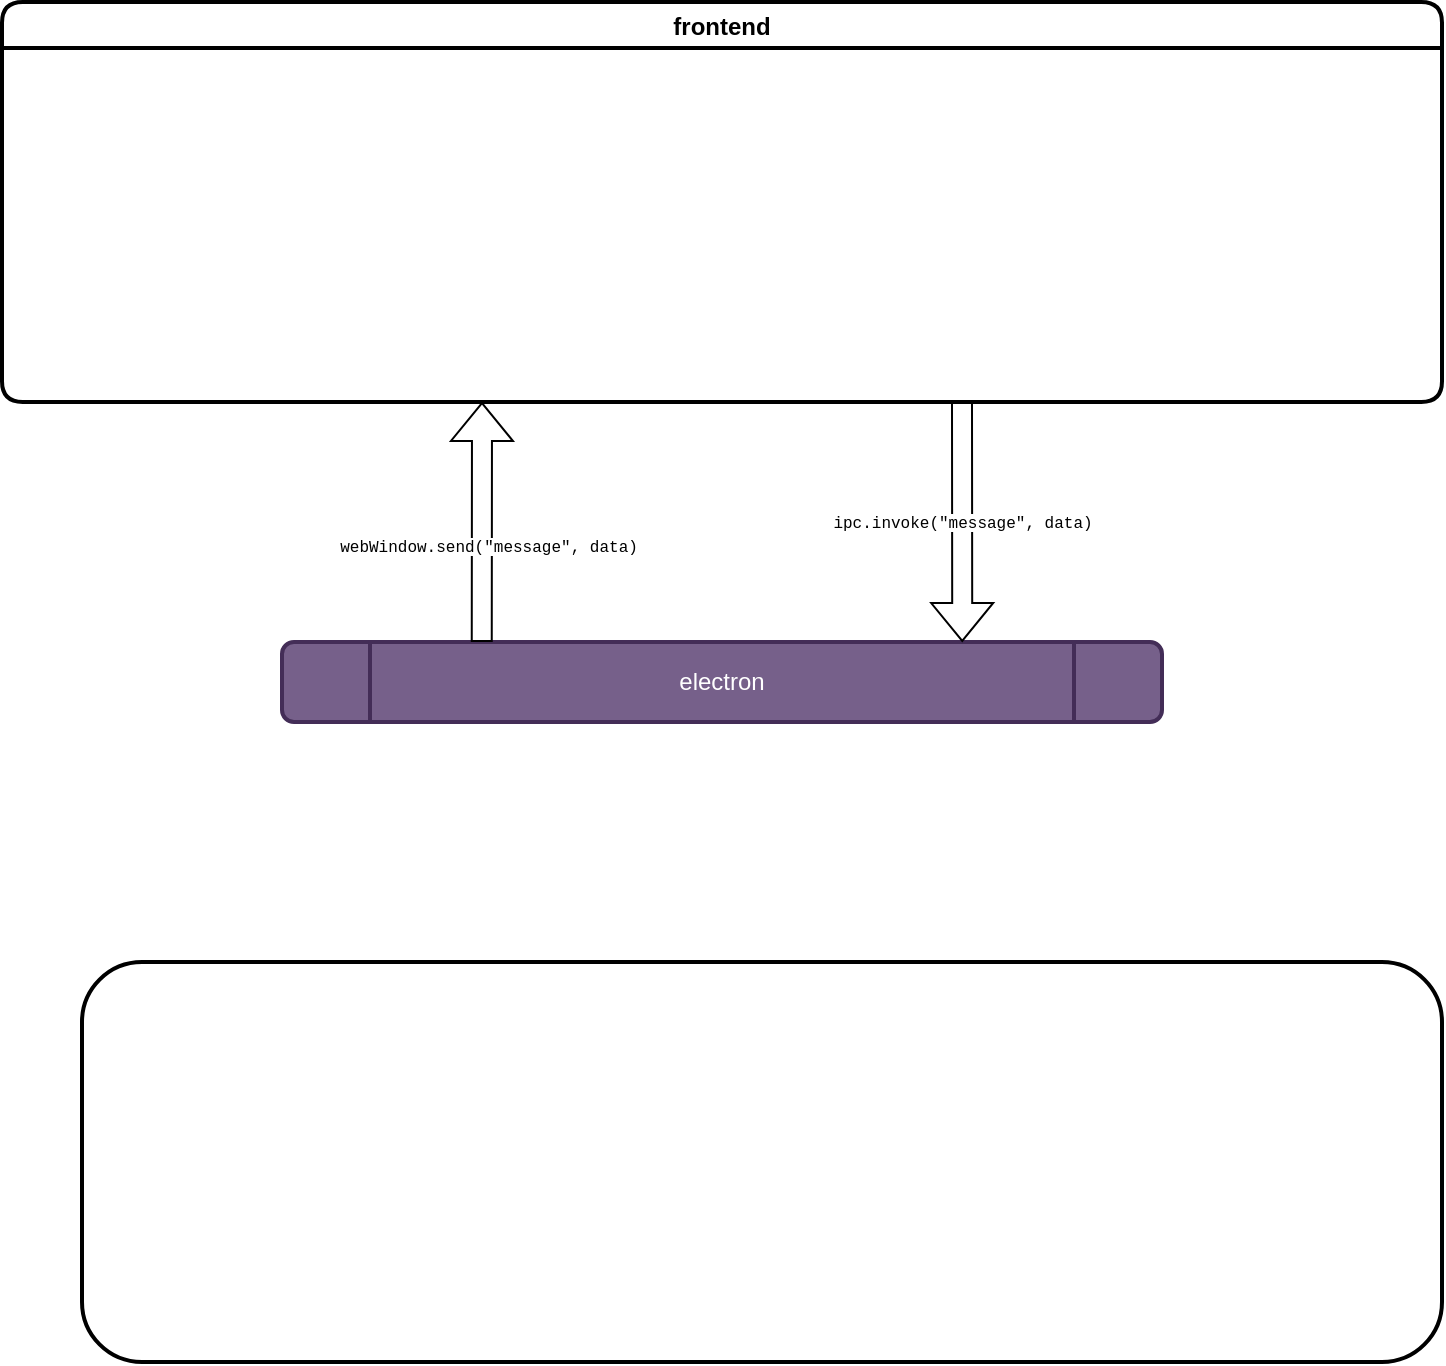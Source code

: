 <mxfile version="16.1.0" type="github">
  <diagram id="hedpUm_DLuIllqZTHTGd" name="Page-1">
    <mxGraphModel dx="981" dy="510" grid="1" gridSize="10" guides="1" tooltips="1" connect="1" arrows="1" fold="1" page="1" pageScale="1" pageWidth="827" pageHeight="1169" math="0" shadow="0">
      <root>
        <mxCell id="0" />
        <mxCell id="1" parent="0" />
        <mxCell id="IDZf0VS9myPSJrDQOnsL-12" value="" style="rounded=1;whiteSpace=wrap;html=1;fillColor=none;strokeWidth=2;" vertex="1" parent="1">
          <mxGeometry x="80" y="520" width="680" height="200" as="geometry" />
        </mxCell>
        <mxCell id="IDZf0VS9myPSJrDQOnsL-16" value="frontend" style="swimlane;strokeWidth=2;fillColor=none;rounded=1;" vertex="1" parent="1">
          <mxGeometry x="40" y="40" width="720" height="200" as="geometry" />
        </mxCell>
        <mxCell id="IDZf0VS9myPSJrDQOnsL-17" value="electron" style="shape=process;whiteSpace=wrap;html=1;backgroundOutline=1;rounded=1;strokeWidth=2;fillColor=#76608a;strokeColor=#432D57;fontColor=#ffffff;" vertex="1" parent="1">
          <mxGeometry x="180" y="360" width="440" height="40" as="geometry" />
        </mxCell>
        <mxCell id="IDZf0VS9myPSJrDQOnsL-33" value="ipc.invoke(&quot;message&quot;, data)" style="shape=flexArrow;endArrow=none;html=1;rounded=0;exitX=0.773;exitY=0;exitDx=0;exitDy=0;exitPerimeter=0;startArrow=block;endFill=0;fontFamily=Courier New;fontSize=8;curved=1;" edge="1" parent="1" source="IDZf0VS9myPSJrDQOnsL-17">
          <mxGeometry width="50" height="50" relative="1" as="geometry">
            <mxPoint x="500" y="360" as="sourcePoint" />
            <mxPoint x="520" y="240" as="targetPoint" />
            <Array as="points" />
          </mxGeometry>
        </mxCell>
        <mxCell id="IDZf0VS9myPSJrDQOnsL-34" value="" style="shape=flexArrow;endArrow=classic;html=1;rounded=0;exitX=0.227;exitY=0;exitDx=0;exitDy=0;exitPerimeter=0;curved=1;" edge="1" parent="1" source="IDZf0VS9myPSJrDQOnsL-17">
          <mxGeometry width="50" height="50" relative="1" as="geometry">
            <mxPoint x="360.52" y="360.36" as="sourcePoint" />
            <mxPoint x="280" y="240" as="targetPoint" />
          </mxGeometry>
        </mxCell>
        <mxCell id="IDZf0VS9myPSJrDQOnsL-35" value="webWindow.send(&quot;message&quot;, data)" style="edgeLabel;html=1;align=center;verticalAlign=middle;resizable=0;points=[];fontFamily=Courier New;fontSize=8;" vertex="1" connectable="0" parent="IDZf0VS9myPSJrDQOnsL-34">
          <mxGeometry x="-0.201" y="-3" relative="1" as="geometry">
            <mxPoint as="offset" />
          </mxGeometry>
        </mxCell>
      </root>
    </mxGraphModel>
  </diagram>
</mxfile>
